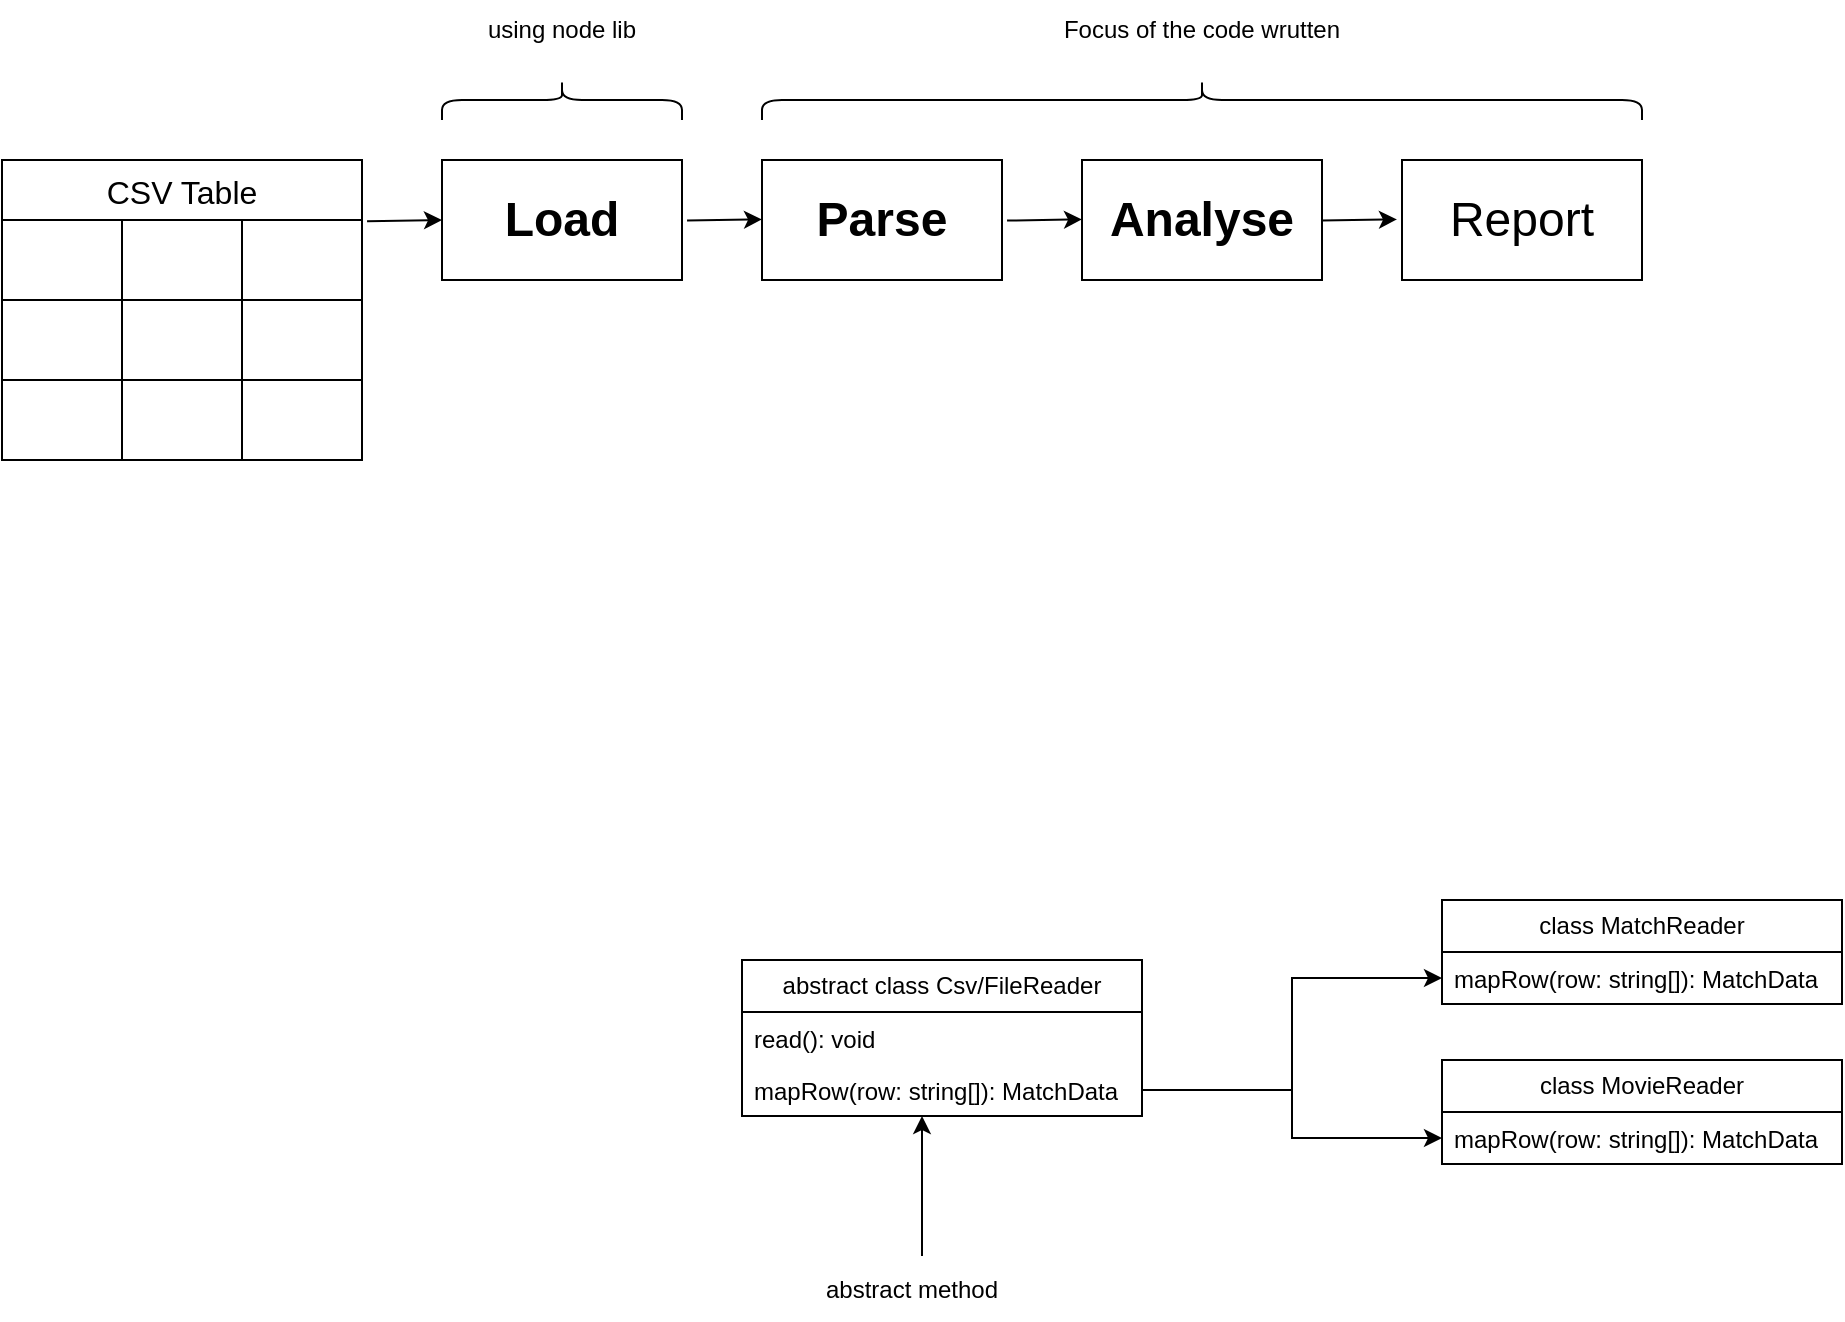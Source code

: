<mxfile version="24.8.1">
  <diagram name="Page-1" id="RySNvT4AcgCHtpe3OVTX">
    <mxGraphModel dx="1296" dy="672" grid="1" gridSize="10" guides="1" tooltips="1" connect="1" arrows="1" fold="1" page="1" pageScale="1" pageWidth="850" pageHeight="1100" math="0" shadow="0">
      <root>
        <mxCell id="0" />
        <mxCell id="1" parent="0" />
        <mxCell id="nlhc8Y2RXtvhIabZwEXs-6" value="CSV Table" style="shape=table;startSize=30;container=1;collapsible=0;childLayout=tableLayout;strokeColor=default;fontSize=16;" vertex="1" parent="1">
          <mxGeometry x="450" y="120" width="180" height="150" as="geometry" />
        </mxCell>
        <mxCell id="nlhc8Y2RXtvhIabZwEXs-7" value="" style="shape=tableRow;horizontal=0;startSize=0;swimlaneHead=0;swimlaneBody=0;strokeColor=inherit;top=0;left=0;bottom=0;right=0;collapsible=0;dropTarget=0;fillColor=none;points=[[0,0.5],[1,0.5]];portConstraint=eastwest;fontSize=16;" vertex="1" parent="nlhc8Y2RXtvhIabZwEXs-6">
          <mxGeometry y="30" width="180" height="40" as="geometry" />
        </mxCell>
        <mxCell id="nlhc8Y2RXtvhIabZwEXs-8" value="" style="shape=partialRectangle;html=1;whiteSpace=wrap;connectable=0;strokeColor=inherit;overflow=hidden;fillColor=none;top=0;left=0;bottom=0;right=0;pointerEvents=1;fontSize=16;" vertex="1" parent="nlhc8Y2RXtvhIabZwEXs-7">
          <mxGeometry width="60" height="40" as="geometry">
            <mxRectangle width="60" height="40" as="alternateBounds" />
          </mxGeometry>
        </mxCell>
        <mxCell id="nlhc8Y2RXtvhIabZwEXs-9" value="" style="shape=partialRectangle;html=1;whiteSpace=wrap;connectable=0;strokeColor=inherit;overflow=hidden;fillColor=none;top=0;left=0;bottom=0;right=0;pointerEvents=1;fontSize=16;" vertex="1" parent="nlhc8Y2RXtvhIabZwEXs-7">
          <mxGeometry x="60" width="60" height="40" as="geometry">
            <mxRectangle width="60" height="40" as="alternateBounds" />
          </mxGeometry>
        </mxCell>
        <mxCell id="nlhc8Y2RXtvhIabZwEXs-10" value="" style="shape=partialRectangle;html=1;whiteSpace=wrap;connectable=0;strokeColor=inherit;overflow=hidden;fillColor=none;top=0;left=0;bottom=0;right=0;pointerEvents=1;fontSize=16;" vertex="1" parent="nlhc8Y2RXtvhIabZwEXs-7">
          <mxGeometry x="120" width="60" height="40" as="geometry">
            <mxRectangle width="60" height="40" as="alternateBounds" />
          </mxGeometry>
        </mxCell>
        <mxCell id="nlhc8Y2RXtvhIabZwEXs-11" value="" style="shape=tableRow;horizontal=0;startSize=0;swimlaneHead=0;swimlaneBody=0;strokeColor=inherit;top=0;left=0;bottom=0;right=0;collapsible=0;dropTarget=0;fillColor=none;points=[[0,0.5],[1,0.5]];portConstraint=eastwest;fontSize=16;" vertex="1" parent="nlhc8Y2RXtvhIabZwEXs-6">
          <mxGeometry y="70" width="180" height="40" as="geometry" />
        </mxCell>
        <mxCell id="nlhc8Y2RXtvhIabZwEXs-12" value="" style="shape=partialRectangle;html=1;whiteSpace=wrap;connectable=0;strokeColor=inherit;overflow=hidden;fillColor=none;top=0;left=0;bottom=0;right=0;pointerEvents=1;fontSize=16;" vertex="1" parent="nlhc8Y2RXtvhIabZwEXs-11">
          <mxGeometry width="60" height="40" as="geometry">
            <mxRectangle width="60" height="40" as="alternateBounds" />
          </mxGeometry>
        </mxCell>
        <mxCell id="nlhc8Y2RXtvhIabZwEXs-13" value="" style="shape=partialRectangle;html=1;whiteSpace=wrap;connectable=0;strokeColor=inherit;overflow=hidden;fillColor=none;top=0;left=0;bottom=0;right=0;pointerEvents=1;fontSize=16;" vertex="1" parent="nlhc8Y2RXtvhIabZwEXs-11">
          <mxGeometry x="60" width="60" height="40" as="geometry">
            <mxRectangle width="60" height="40" as="alternateBounds" />
          </mxGeometry>
        </mxCell>
        <mxCell id="nlhc8Y2RXtvhIabZwEXs-14" value="" style="shape=partialRectangle;html=1;whiteSpace=wrap;connectable=0;strokeColor=inherit;overflow=hidden;fillColor=none;top=0;left=0;bottom=0;right=0;pointerEvents=1;fontSize=16;" vertex="1" parent="nlhc8Y2RXtvhIabZwEXs-11">
          <mxGeometry x="120" width="60" height="40" as="geometry">
            <mxRectangle width="60" height="40" as="alternateBounds" />
          </mxGeometry>
        </mxCell>
        <mxCell id="nlhc8Y2RXtvhIabZwEXs-15" value="" style="shape=tableRow;horizontal=0;startSize=0;swimlaneHead=0;swimlaneBody=0;strokeColor=inherit;top=0;left=0;bottom=0;right=0;collapsible=0;dropTarget=0;fillColor=none;points=[[0,0.5],[1,0.5]];portConstraint=eastwest;fontSize=16;" vertex="1" parent="nlhc8Y2RXtvhIabZwEXs-6">
          <mxGeometry y="110" width="180" height="40" as="geometry" />
        </mxCell>
        <mxCell id="nlhc8Y2RXtvhIabZwEXs-16" value="" style="shape=partialRectangle;html=1;whiteSpace=wrap;connectable=0;strokeColor=inherit;overflow=hidden;fillColor=none;top=0;left=0;bottom=0;right=0;pointerEvents=1;fontSize=16;" vertex="1" parent="nlhc8Y2RXtvhIabZwEXs-15">
          <mxGeometry width="60" height="40" as="geometry">
            <mxRectangle width="60" height="40" as="alternateBounds" />
          </mxGeometry>
        </mxCell>
        <mxCell id="nlhc8Y2RXtvhIabZwEXs-17" value="" style="shape=partialRectangle;html=1;whiteSpace=wrap;connectable=0;strokeColor=inherit;overflow=hidden;fillColor=none;top=0;left=0;bottom=0;right=0;pointerEvents=1;fontSize=16;" vertex="1" parent="nlhc8Y2RXtvhIabZwEXs-15">
          <mxGeometry x="60" width="60" height="40" as="geometry">
            <mxRectangle width="60" height="40" as="alternateBounds" />
          </mxGeometry>
        </mxCell>
        <mxCell id="nlhc8Y2RXtvhIabZwEXs-18" value="" style="shape=partialRectangle;html=1;whiteSpace=wrap;connectable=0;strokeColor=inherit;overflow=hidden;fillColor=none;top=0;left=0;bottom=0;right=0;pointerEvents=1;fontSize=16;" vertex="1" parent="nlhc8Y2RXtvhIabZwEXs-15">
          <mxGeometry x="120" width="60" height="40" as="geometry">
            <mxRectangle width="60" height="40" as="alternateBounds" />
          </mxGeometry>
        </mxCell>
        <mxCell id="nlhc8Y2RXtvhIabZwEXs-19" value="&lt;font style=&quot;font-size: 24px;&quot;&gt;&lt;b style=&quot;&quot;&gt;Load&lt;/b&gt;&lt;/font&gt;" style="rounded=0;whiteSpace=wrap;html=1;" vertex="1" parent="1">
          <mxGeometry x="670" y="120" width="120" height="60" as="geometry" />
        </mxCell>
        <mxCell id="nlhc8Y2RXtvhIabZwEXs-20" value="&lt;font style=&quot;font-size: 24px;&quot;&gt;&lt;b&gt;Parse&lt;/b&gt;&lt;/font&gt;" style="rounded=0;whiteSpace=wrap;html=1;" vertex="1" parent="1">
          <mxGeometry x="830" y="120" width="120" height="60" as="geometry" />
        </mxCell>
        <mxCell id="nlhc8Y2RXtvhIabZwEXs-21" value="&lt;font style=&quot;font-size: 24px;&quot;&gt;Report&lt;/font&gt;" style="rounded=0;whiteSpace=wrap;html=1;" vertex="1" parent="1">
          <mxGeometry x="1150" y="120" width="120" height="60" as="geometry" />
        </mxCell>
        <mxCell id="nlhc8Y2RXtvhIabZwEXs-22" value="&lt;font style=&quot;font-size: 24px;&quot;&gt;&lt;b&gt;Analyse&lt;/b&gt;&lt;/font&gt;" style="rounded=0;whiteSpace=wrap;html=1;" vertex="1" parent="1">
          <mxGeometry x="990" y="120" width="120" height="60" as="geometry" />
        </mxCell>
        <mxCell id="nlhc8Y2RXtvhIabZwEXs-24" value="" style="endArrow=classic;html=1;rounded=0;exitX=1.014;exitY=0.104;exitDx=0;exitDy=0;exitPerimeter=0;entryX=0;entryY=0.25;entryDx=0;entryDy=0;" edge="1" parent="1">
          <mxGeometry width="50" height="50" relative="1" as="geometry">
            <mxPoint x="632.52" y="150.6" as="sourcePoint" />
            <mxPoint x="670" y="150" as="targetPoint" />
          </mxGeometry>
        </mxCell>
        <mxCell id="nlhc8Y2RXtvhIabZwEXs-25" value="" style="endArrow=classic;html=1;rounded=0;exitX=1.014;exitY=0.104;exitDx=0;exitDy=0;exitPerimeter=0;entryX=0;entryY=0.25;entryDx=0;entryDy=0;" edge="1" parent="1">
          <mxGeometry width="50" height="50" relative="1" as="geometry">
            <mxPoint x="792.52" y="150.3" as="sourcePoint" />
            <mxPoint x="830" y="149.7" as="targetPoint" />
          </mxGeometry>
        </mxCell>
        <mxCell id="nlhc8Y2RXtvhIabZwEXs-26" value="" style="endArrow=classic;html=1;rounded=0;exitX=1.014;exitY=0.104;exitDx=0;exitDy=0;exitPerimeter=0;entryX=0;entryY=0.25;entryDx=0;entryDy=0;" edge="1" parent="1">
          <mxGeometry width="50" height="50" relative="1" as="geometry">
            <mxPoint x="952.52" y="150.3" as="sourcePoint" />
            <mxPoint x="990" y="149.7" as="targetPoint" />
          </mxGeometry>
        </mxCell>
        <mxCell id="nlhc8Y2RXtvhIabZwEXs-27" value="" style="endArrow=classic;html=1;rounded=0;exitX=1.014;exitY=0.104;exitDx=0;exitDy=0;exitPerimeter=0;entryX=0;entryY=0.25;entryDx=0;entryDy=0;" edge="1" parent="1">
          <mxGeometry width="50" height="50" relative="1" as="geometry">
            <mxPoint x="1110" y="150.3" as="sourcePoint" />
            <mxPoint x="1147.48" y="149.7" as="targetPoint" />
          </mxGeometry>
        </mxCell>
        <mxCell id="nlhc8Y2RXtvhIabZwEXs-28" value="" style="shape=curlyBracket;whiteSpace=wrap;html=1;rounded=1;labelPosition=left;verticalLabelPosition=middle;align=right;verticalAlign=middle;rotation=90;" vertex="1" parent="1">
          <mxGeometry x="720" y="30" width="20" height="120" as="geometry" />
        </mxCell>
        <mxCell id="nlhc8Y2RXtvhIabZwEXs-29" value="" style="shape=curlyBracket;whiteSpace=wrap;html=1;rounded=1;labelPosition=left;verticalLabelPosition=middle;align=right;verticalAlign=middle;rotation=90;" vertex="1" parent="1">
          <mxGeometry x="1040" y="-130" width="20" height="440" as="geometry" />
        </mxCell>
        <mxCell id="nlhc8Y2RXtvhIabZwEXs-30" value="using node lib" style="text;strokeColor=none;align=center;fillColor=none;html=1;verticalAlign=middle;whiteSpace=wrap;rounded=0;" vertex="1" parent="1">
          <mxGeometry x="685" y="40" width="90" height="30" as="geometry" />
        </mxCell>
        <mxCell id="nlhc8Y2RXtvhIabZwEXs-31" value="Focus of the code wrutten" style="text;strokeColor=none;align=center;fillColor=none;html=1;verticalAlign=middle;whiteSpace=wrap;rounded=0;" vertex="1" parent="1">
          <mxGeometry x="970" y="40" width="160" height="30" as="geometry" />
        </mxCell>
        <mxCell id="nlhc8Y2RXtvhIabZwEXs-32" value="abstract class Csv/FileReader" style="swimlane;fontStyle=0;childLayout=stackLayout;horizontal=1;startSize=26;fillColor=none;horizontalStack=0;resizeParent=1;resizeParentMax=0;resizeLast=0;collapsible=1;marginBottom=0;whiteSpace=wrap;html=1;" vertex="1" parent="1">
          <mxGeometry x="820" y="520" width="200" height="78" as="geometry" />
        </mxCell>
        <mxCell id="nlhc8Y2RXtvhIabZwEXs-33" value="read(): void" style="text;strokeColor=none;fillColor=none;align=left;verticalAlign=top;spacingLeft=4;spacingRight=4;overflow=hidden;rotatable=0;points=[[0,0.5],[1,0.5]];portConstraint=eastwest;whiteSpace=wrap;html=1;" vertex="1" parent="nlhc8Y2RXtvhIabZwEXs-32">
          <mxGeometry y="26" width="200" height="26" as="geometry" />
        </mxCell>
        <mxCell id="nlhc8Y2RXtvhIabZwEXs-34" value="mapRow(row: string[]): MatchData" style="text;strokeColor=none;fillColor=none;align=left;verticalAlign=top;spacingLeft=4;spacingRight=4;overflow=hidden;rotatable=0;points=[[0,0.5],[1,0.5]];portConstraint=eastwest;whiteSpace=wrap;html=1;" vertex="1" parent="nlhc8Y2RXtvhIabZwEXs-32">
          <mxGeometry y="52" width="200" height="26" as="geometry" />
        </mxCell>
        <mxCell id="nlhc8Y2RXtvhIabZwEXs-36" value="class MatchReader" style="swimlane;fontStyle=0;childLayout=stackLayout;horizontal=1;startSize=26;fillColor=none;horizontalStack=0;resizeParent=1;resizeParentMax=0;resizeLast=0;collapsible=1;marginBottom=0;whiteSpace=wrap;html=1;" vertex="1" parent="1">
          <mxGeometry x="1170" y="490" width="200" height="52" as="geometry" />
        </mxCell>
        <mxCell id="nlhc8Y2RXtvhIabZwEXs-38" value="mapRow(row: string[]): MatchData" style="text;strokeColor=none;fillColor=none;align=left;verticalAlign=top;spacingLeft=4;spacingRight=4;overflow=hidden;rotatable=0;points=[[0,0.5],[1,0.5]];portConstraint=eastwest;whiteSpace=wrap;html=1;" vertex="1" parent="nlhc8Y2RXtvhIabZwEXs-36">
          <mxGeometry y="26" width="200" height="26" as="geometry" />
        </mxCell>
        <mxCell id="nlhc8Y2RXtvhIabZwEXs-39" value="class MovieReader" style="swimlane;fontStyle=0;childLayout=stackLayout;horizontal=1;startSize=26;fillColor=none;horizontalStack=0;resizeParent=1;resizeParentMax=0;resizeLast=0;collapsible=1;marginBottom=0;whiteSpace=wrap;html=1;" vertex="1" parent="1">
          <mxGeometry x="1170" y="570" width="200" height="52" as="geometry" />
        </mxCell>
        <mxCell id="nlhc8Y2RXtvhIabZwEXs-40" value="mapRow(row: string[]): MatchData" style="text;strokeColor=none;fillColor=none;align=left;verticalAlign=top;spacingLeft=4;spacingRight=4;overflow=hidden;rotatable=0;points=[[0,0.5],[1,0.5]];portConstraint=eastwest;whiteSpace=wrap;html=1;" vertex="1" parent="nlhc8Y2RXtvhIabZwEXs-39">
          <mxGeometry y="26" width="200" height="26" as="geometry" />
        </mxCell>
        <mxCell id="nlhc8Y2RXtvhIabZwEXs-42" style="edgeStyle=orthogonalEdgeStyle;rounded=0;orthogonalLoop=1;jettySize=auto;html=1;exitX=1;exitY=0.5;exitDx=0;exitDy=0;entryX=0;entryY=0.5;entryDx=0;entryDy=0;" edge="1" parent="1" source="nlhc8Y2RXtvhIabZwEXs-34" target="nlhc8Y2RXtvhIabZwEXs-38">
          <mxGeometry relative="1" as="geometry" />
        </mxCell>
        <mxCell id="nlhc8Y2RXtvhIabZwEXs-43" style="edgeStyle=orthogonalEdgeStyle;rounded=0;orthogonalLoop=1;jettySize=auto;html=1;exitX=1;exitY=0.5;exitDx=0;exitDy=0;entryX=0;entryY=0.5;entryDx=0;entryDy=0;" edge="1" parent="1" source="nlhc8Y2RXtvhIabZwEXs-34" target="nlhc8Y2RXtvhIabZwEXs-40">
          <mxGeometry relative="1" as="geometry" />
        </mxCell>
        <mxCell id="nlhc8Y2RXtvhIabZwEXs-44" value="" style="endArrow=classic;html=1;rounded=0;" edge="1" parent="1">
          <mxGeometry width="50" height="50" relative="1" as="geometry">
            <mxPoint x="910" y="668" as="sourcePoint" />
            <mxPoint x="910" y="598" as="targetPoint" />
          </mxGeometry>
        </mxCell>
        <mxCell id="nlhc8Y2RXtvhIabZwEXs-45" value="abstract method" style="text;strokeColor=none;align=center;fillColor=none;html=1;verticalAlign=middle;whiteSpace=wrap;rounded=0;" vertex="1" parent="1">
          <mxGeometry x="860" y="670" width="90" height="30" as="geometry" />
        </mxCell>
      </root>
    </mxGraphModel>
  </diagram>
</mxfile>
